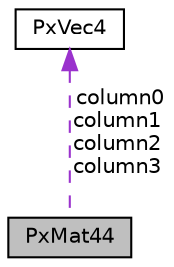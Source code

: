 digraph "PxMat44"
{
  edge [fontname="Helvetica",fontsize="10",labelfontname="Helvetica",labelfontsize="10"];
  node [fontname="Helvetica",fontsize="10",shape=record];
  Node1 [label="PxMat44",height=0.2,width=0.4,color="black", fillcolor="grey75", style="filled", fontcolor="black"];
  Node2 -> Node1 [dir="back",color="darkorchid3",fontsize="10",style="dashed",label=" column0\ncolumn1\ncolumn2\ncolumn3" ,fontname="Helvetica"];
  Node2 [label="PxVec4",height=0.2,width=0.4,color="black", fillcolor="white", style="filled",URL="$classPxVec4.html",tooltip="4 Element vector class. "];
}
